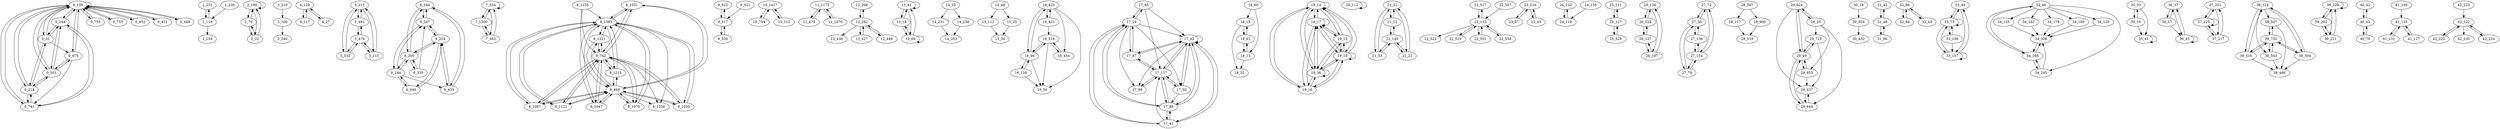 digraph G {
  "0_139";
  "0_244";
  "0_139" -> "0_139";
  "0_139" -> "0_244";
  "0_755";
  "0_139" -> "0_755";
  "0_755" -> "0_139";
  "0_753";
  "0_139" -> "0_753";
  "0_753" -> "0_139";
  "0_741";
  "0_139" -> "0_741";
  "0_741" -> "0_244";
  "0_741" -> "0_139";
  "0_244" -> "0_741";
  "0_216";
  "0_216" -> "0_741";
  "0_501";
  "0_139" -> "0_501";
  "0_501" -> "0_244";
  "0_501" -> "0_139";
  "0_244" -> "0_501";
  "0_216" -> "0_501";
  "0_501" -> "0_216";
  "0_32";
  "0_139" -> "0_32";
  "0_32" -> "0_244";
  "0_216" -> "0_32";
  "0_244" -> "0_32";
  "0_244" -> "0_139";
  "0_452";
  "0_139" -> "0_452";
  "0_451";
  "0_139" -> "0_451";
  "0_32" -> "0_139";
  "0_675";
  "0_32" -> "0_675";
  "0_675" -> "0_501";
  "0_675" -> "0_139";
  "0_32" -> "0_216";
  "0_216" -> "0_139";
  "0_452" -> "0_139";
  "0_451" -> "0_139";
  "0_449";
  "0_449" -> "0_139";
  "0_139" -> "0_449";
  "1_231";
  "1_118";
  "1_234";
  "1_231" -> "1_118";
  "1_118" -> "1_234";
  "1_230";
  "1_230" -> "1_118";
  "1_118" -> "1_231";
  "2_199";
  "2_79";
  "2_199" -> "2_199";
  "2_199" -> "2_79";
  "2_32";
  "2_32" -> "2_199";
  "2_79" -> "2_199";
  "2_32" -> "2_79";
  "3_219";
  "3_106";
  "3_240";
  "3_219" -> "3_106";
  "3_106" -> "3_240";
  "4_129";
  "4_117";
  "4_129" -> "4_117";
  "4_117" -> "4_129";
  "5_215";
  "5_481";
  "5_215" -> "5_481";
  "5_481" -> "5_215";
  "5_479";
  "5_479" -> "5_481";
  "5_532";
  "5_215" -> "5_532";
  "5_532" -> "5_215";
  "5_479" -> "5_532";
  "5_532" -> "5_479";
  "5_115";
  "5_215" -> "5_115";
  "5_115" -> "5_215";
  "5_479" -> "5_115";
  "5_115" -> "5_479";
  "6_344";
  "6_247";
  "6_244";
  "6_344" -> "6_247";
  "6_247" -> "6_244";
  "6_254";
  "6_247" -> "6_254";
  "6_247" -> "6_344";
  "6_330";
  "6_330" -> "6_247";
  "6_254" -> "6_247";
  "6_244" -> "6_247";
  "6_205";
  "6_344" -> "6_205";
  "6_205" -> "6_244";
  "6_330" -> "6_205";
  "6_254" -> "6_205";
  "6_205" -> "6_330";
  "6_244" -> "6_205";
  "6_446";
  "6_446" -> "6_254";
  "6_205" -> "6_254";
  "6_446" -> "6_244";
  "6_244" -> "6_446";
  "6_435";
  "6_254" -> "6_435";
  "6_244" -> "6_435";
  "6_435" -> "6_254";
  "7_534";
  "7_1200";
  "7_534" -> "7_1200";
  "7_1200" -> "7_534";
  "7_534" -> "7_534";
  "7_483";
  "7_534" -> "7_483";
  "7_483" -> "7_534";
  "7_483" -> "7_1200";
  "8_1031";
  "8_1383";
  "8_1047";
  "8_1031" -> "8_1383";
  "8_1383" -> "8_1047";
  "8_1070";
  "8_1383" -> "8_1070";
  "8_1030";
  "8_1030" -> "8_1383";
  "8_1047" -> "8_1383";
  "8_1235";
  "8_469";
  "8_1256";
  "8_1235" -> "8_469";
  "8_469" -> "8_1256";
  "8_1121";
  "8_1121" -> "8_469";
  "8_469" -> "8_1121";
  "8_1087";
  "8_1087" -> "8_469";
  "8_1070" -> "8_469";
  "8_469" -> "8_1030";
  "8_469" -> "8_1031";
  "8_1215";
  "8_469" -> "8_1215";
  "8_1221";
  "8_469" -> "8_1221";
  "8_469" -> "8_1047";
  "8_469" -> "8_1070";
  "8_469" -> "8_1087";
  "8_1047" -> "8_469";
  "8_1221" -> "8_469";
  "8_1215" -> "8_469";
  "8_1031" -> "8_469";
  "9_522";
  "9_517";
  "9_522" -> "9_517";
  "9_517" -> "9_522";
  "10_1417";
  "10_754";
  "10_1417" -> "10_754";
  "10_754" -> "10_1417";
  "11_1175";
  "11_479";
  "11_1175" -> "11_479";
  "11_479" -> "11_1175";
  "11_1070";
  "11_1175" -> "11_1070";
  "11_1070" -> "11_1175";
  "9_520";
  "9_520" -> "9_517";
  "9_517" -> "9_520";
  "8_1030" -> "8_469";
  "8_1215" -> "8_1383";
  "8_1221" -> "8_1383";
  "8_1070" -> "8_1383";
  "8_742";
  "8_1047" -> "8_742";
  "8_742" -> "8_1070";
  "8_1030" -> "8_742";
  "8_742" -> "8_1047";
  "8_1031" -> "8_742";
  "8_1215" -> "8_742";
  "8_1221" -> "8_742";
  "8_1070" -> "8_742";
  "12_208";
  "12_282";
  "12_436";
  "12_208" -> "12_282";
  "12_282" -> "12_436";
  "7_1200" -> "7_483";
  "13_42";
  "13_18";
  "13_69";
  "13_42" -> "13_18";
  "13_18" -> "13_69";
  "13_18" -> "13_42";
  "13_69" -> "13_18";
  "13_42" -> "13_42";
  "13_42" -> "13_69";
  "13_69" -> "13_42";
  "14_33";
  "14_231";
  "14_203";
  "14_33" -> "14_231";
  "14_231" -> "14_203";
  "14_238";
  "14_33" -> "14_238";
  "14_238" -> "14_203";
  "15_48";
  "15_112";
  "15_50";
  "15_48" -> "15_112";
  "15_112" -> "15_50";
  "16_425";
  "16_431";
  "16_514";
  "16_425" -> "16_431";
  "16_431" -> "16_514";
  "16_46";
  "16_425" -> "16_46";
  "16_46" -> "16_514";
  "16_129";
  "16_514" -> "16_46";
  "16_46" -> "16_129";
  "16_434";
  "16_425" -> "16_434";
  "16_434" -> "16_514";
  "16_431" -> "16_425";
  "16_514" -> "16_434";
  "17_85";
  "17_29";
  "17_87";
  "17_85" -> "17_29";
  "17_29" -> "17_87";
  "17_117";
  "17_85" -> "17_117";
  "17_117" -> "17_87";
  "17_88";
  "17_89";
  "17_88" -> "17_117";
  "17_117" -> "17_89";
  "17_117" -> "17_88";
  "17_41";
  "17_50";
  "17_41" -> "17_117";
  "17_117" -> "17_50";
  "17_42";
  "17_117" -> "17_42";
  "17_85" -> "17_42";
  "17_42" -> "17_87";
  "17_41" -> "17_42";
  "17_42" -> "17_42";
  "17_42" -> "17_41";
  "17_42" -> "17_50";
  "17_50" -> "17_42";
  "17_29" -> "17_42";
  "17_42" -> "17_117";
  "17_29" -> "17_85";
  "17_87" -> "17_117";
  "17_29" -> "17_41";
  "17_29" -> "17_50";
  "17_50" -> "17_117";
  "18_60";
  "18_18";
  "18_32";
  "18_60" -> "18_18";
  "18_18" -> "18_32";
  "18_61";
  "18_18" -> "18_61";
  "18_61" -> "18_18";
  "19_14";
  "19_17";
  "19_14" -> "19_14";
  "19_14" -> "19_17";
  "19_16";
  "19_14" -> "19_16";
  "19_16" -> "19_14";
  "19_17" -> "19_17";
  "19_17" -> "19_16";
  "19_16" -> "19_17";
  "19_36";
  "19_18";
  "19_36" -> "19_36";
  "19_36" -> "19_18";
  "19_36" -> "19_16";
  "19_15";
  "19_36" -> "19_15";
  "19_36" -> "19_14";
  "19_14" -> "19_36";
  "19_15" -> "19_36";
  "19_16" -> "19_36";
  "19_18" -> "19_36";
  "19_18" -> "19_18";
  "19_18" -> "19_16";
  "19_18" -> "19_15";
  "19_18" -> "19_14";
  "19_14" -> "19_18";
  "19_15" -> "19_18";
  "19_16" -> "19_18";
  "19_14" -> "19_15";
  "19_15" -> "19_14";
  "19_17" -> "19_18";
  "19_17" -> "19_15";
  "19_15" -> "19_17";
  "19_36" -> "19_17";
  "19_17" -> "19_14";
  "19_18" -> "19_17";
  "19_17" -> "19_36";
  "20_112";
  "20_112" -> "20_112";
  "21_21";
  "21_12";
  "21_145";
  "21_21" -> "21_12";
  "21_12" -> "21_145";
  "21_12" -> "21_21";
  "21_145" -> "21_12";
  "21_53";
  "21_21" -> "21_53";
  "21_53" -> "21_145";
  "21_53" -> "21_21";
  "21_145" -> "21_53";
  "21_22";
  "21_21" -> "21_22";
  "21_22" -> "21_145";
  "21_22" -> "21_21";
  "21_145" -> "21_22";
  "22_517";
  "22_133";
  "22_523";
  "22_517" -> "22_133";
  "22_133" -> "22_523";
  "22_519";
  "22_519" -> "22_133";
  "22_551";
  "22_551" -> "22_133";
  "22_557";
  "22_557" -> "22_133";
  "22_558";
  "22_133" -> "22_558";
  "22_558" -> "22_133";
  "23_216";
  "23_87";
  "23_216" -> "23_87";
  "23_87" -> "23_216";
  "24_133";
  "24_119";
  "24_133" -> "24_119";
  "24_119" -> "24_133";
  "24_135";
  "24_135" -> "24_119";
  "25_111";
  "25_127";
  "25_529";
  "25_111" -> "25_127";
  "25_127" -> "25_529";
  "25_529" -> "25_127";
  "26_126";
  "26_528";
  "26_127";
  "26_126" -> "26_528";
  "26_528" -> "26_127";
  "27_72";
  "27_36";
  "27_79";
  "27_72" -> "27_36";
  "27_36" -> "27_79";
  "27_79" -> "27_36";
  "27_136";
  "27_136" -> "27_36";
  "28_567";
  "28_117";
  "28_519";
  "28_567" -> "28_117";
  "28_117" -> "28_519";
  "29_624";
  "29_20";
  "29_644";
  "29_624" -> "29_20";
  "29_20" -> "29_644";
  "29_49";
  "29_624" -> "29_49";
  "29_49" -> "29_644";
  "29_437";
  "29_624" -> "29_437";
  "29_437" -> "29_644";
  "29_644" -> "29_437";
  "29_644" -> "29_49";
  "29_20" -> "29_624";
  "29_49" -> "29_624";
  "29_853";
  "29_20" -> "29_853";
  "29_853" -> "29_437";
  "29_853" -> "29_49";
  "29_49" -> "29_853";
  "29_725";
  "29_20" -> "29_725";
  "29_725" -> "29_437";
  "29_725" -> "29_49";
  "29_49" -> "29_725";
  "30_18";
  "30_854";
  "30_432";
  "30_18" -> "30_854";
  "30_854" -> "30_432";
  "31_42";
  "31_48";
  "31_86";
  "31_42" -> "31_48";
  "31_48" -> "31_86";
  "31_48" -> "31_42";
  "31_86" -> "31_48";
  "32_66";
  "32_84";
  "32_66" -> "32_84";
  "32_84" -> "32_66";
  "32_44";
  "32_44" -> "32_66";
  "33_49";
  "33_73";
  "33_49" -> "33_73";
  "33_73" -> "33_73";
  "33_137";
  "33_73" -> "33_137";
  "33_137" -> "33_73";
  "33_49" -> "33_137";
  "33_137" -> "33_137";
  "33_73" -> "33_49";
  "33_137" -> "33_49";
  "33_106";
  "33_106" -> "33_73";
  "33_73" -> "33_106";
  "33_106" -> "33_137";
  "34_46";
  "34_125";
  "34_308";
  "34_46" -> "34_125";
  "34_125" -> "34_308";
  "34_166";
  "34_46" -> "34_166";
  "34_166" -> "34_308";
  "34_166" -> "34_46";
  "34_308" -> "34_166";
  "34_245";
  "34_166" -> "34_245";
  "34_245" -> "34_166";
  "34_46" -> "34_245";
  "34_245" -> "34_308";
  "34_183";
  "34_46" -> "34_183";
  "34_183" -> "34_308";
  "34_178";
  "34_46" -> "34_178";
  "34_178" -> "34_308";
  "34_180";
  "34_46" -> "34_180";
  "34_180" -> "34_308";
  "35_33";
  "35_16";
  "35_41";
  "35_33" -> "35_16";
  "35_16" -> "35_41";
  "35_41" -> "35_41";
  "35_33" -> "35_41";
  "36_37";
  "36_17";
  "36_45";
  "36_37" -> "36_17";
  "36_17" -> "36_45";
  "36_45" -> "36_45";
  "36_45" -> "36_37";
  "36_17" -> "36_37";
  "36_37" -> "36_45";
  "16_56";
  "16_46" -> "16_56";
  "37_201";
  "37_225";
  "37_217";
  "37_201" -> "37_225";
  "37_225" -> "37_217";
  "37_201" -> "37_217";
  "37_217" -> "37_225";
  "27_154";
  "27_136" -> "27_154";
  "27_154" -> "27_136";
  "27_154" -> "27_72";
  "8_1383" -> "8_1087";
  "8_1383" -> "8_1215";
  "17_42" -> "17_89";
  "38_124";
  "38_547";
  "38_486";
  "38_124" -> "38_547";
  "38_547" -> "38_486";
  "8_742" -> "8_1221";
  "26_107";
  "26_126" -> "26_107";
  "26_107" -> "26_127";
  "2_199" -> "2_32";
  "2_79" -> "2_32";
  "8_1383" -> "8_1031";
  "9_521";
  "9_521" -> "9_517";
  "8_1235" -> "8_1383";
  "8_1383" -> "8_1256";
  "13_69" -> "13_69";
  "15_25";
  "15_48" -> "15_25";
  "15_25" -> "15_50";
  "17_41" -> "17_29";
  "18_13";
  "18_60" -> "18_13";
  "18_13" -> "18_32";
  "23_45";
  "23_45" -> "23_216";
  "26_127" -> "26_528";
  "26_528" -> "26_126";
  "27_36" -> "27_136";
  "27_36" -> "27_72";
  "39_229";
  "39_202";
  "39_229" -> "39_202";
  "39_202" -> "39_229";
  "39_221";
  "39_221" -> "39_202";
  "32_66" -> "32_44";
  "8_742" -> "8_1121";
  "8_742" -> "8_1087";
  "8_742" -> "8_1215";
  "40_42";
  "40_62";
  "40_70";
  "40_42" -> "40_62";
  "40_62" -> "40_70";
  "8_1383" -> "8_1121";
  "0_139" -> "0_216";
  "37_225" -> "37_225";
  "12_427";
  "12_282" -> "12_427";
  "12_427" -> "12_282";
  "17_87" -> "17_42";
  "28_960";
  "28_567" -> "28_960";
  "28_960" -> "28_519";
  "41_109";
  "41_135";
  "41_131";
  "41_109" -> "41_135";
  "41_135" -> "41_131";
  "22_133" -> "22_517";
  "10_512";
  "10_1417" -> "10_512";
  "10_512" -> "10_1417";
  "16_129" -> "16_56";
  "17_41" -> "17_88";
  "17_88" -> "17_41";
  "38_732";
  "38_516";
  "38_732" -> "38_516";
  "38_516" -> "38_486";
  "8_1383" -> "8_1221";
  "8_742" -> "8_1030";
  "22_133" -> "22_519";
  "22_133" -> "22_551";
  "27_72" -> "27_154";
  "4_27";
  "4_129" -> "4_27";
  "4_27" -> "4_129";
  "23_216" -> "23_45";
  "6_205" -> "6_344";
  "41_127";
  "41_127" -> "41_135";
  "41_135" -> "41_127";
  "6_435" -> "6_344";
  "38_124" -> "38_516";
  "18_13" -> "18_61";
  "39_202" -> "39_221";
  "39_221" -> "39_229";
  "38_543";
  "38_124" -> "38_543";
  "38_543" -> "38_732";
  "38_504";
  "38_516" -> "38_124";
  "38_124" -> "38_504";
  "38_516" -> "38_732";
  "38_732" -> "38_504";
  "5_481" -> "5_479";
  "42_223";
  "42_122";
  "42_225";
  "42_223" -> "42_122";
  "42_122" -> "42_225";
  "40_62" -> "40_42";
  "17_29" -> "17_88";
  "17_87" -> "17_29";
  "16_129" -> "16_46";
  "39_229" -> "39_221";
  "12_448";
  "12_282" -> "12_448";
  "27_79" -> "27_154";
  "41_131" -> "41_135";
  "17_88" -> "17_42";
  "16_514" -> "16_56";
  "8_1383" -> "8_1030";
  "8_742" -> "8_1031";
  "34_120";
  "34_46" -> "34_120";
  "34_120" -> "34_308";
  "27_154" -> "27_79";
  "8_1087" -> "8_1383";
  "8_1121" -> "8_1383";
  "37_225" -> "37_201";
  "17_88" -> "17_29";
  "6_344" -> "6_435";
  "12_282" -> "12_208";
  "0_501" -> "0_675";
  "0_675" -> "0_741";
  "17_42" -> "17_88";
  "38_732" -> "38_547";
  "17_29" -> "17_89";
  "17_89" -> "17_117";
  "35_16" -> "35_33";
  "17_50" -> "17_88";
  "6_254" -> "6_446";
  "42_235";
  "42_225" -> "42_122";
  "42_122" -> "42_235";
  "26_107" -> "26_126";
  "26_127" -> "26_107";
  "0_139" -> "0_675";
  "8_1235" -> "8_742";
  "8_742" -> "8_1256";
  "25_127" -> "25_111";
  "0_741" -> "0_216";
  "42_224";
  "42_122" -> "42_224";
  "38_732" -> "38_543";
  "38_543" -> "38_486";
  "37_217" -> "37_201";
  "16_46" -> "16_425";
  "16_425" -> "16_56";
  "8_1087" -> "8_742";
  "40_70" -> "40_62";
  "8_1121" -> "8_742";
  "38_504" -> "38_486";
  "12_448" -> "12_282";
  "38_504" -> "38_124";
  "38_504" -> "38_732";
  "42_224" -> "42_122";
  "18_61" -> "18_13";
  "39_229" -> "39_229";
  "38_547" -> "38_732";
}
